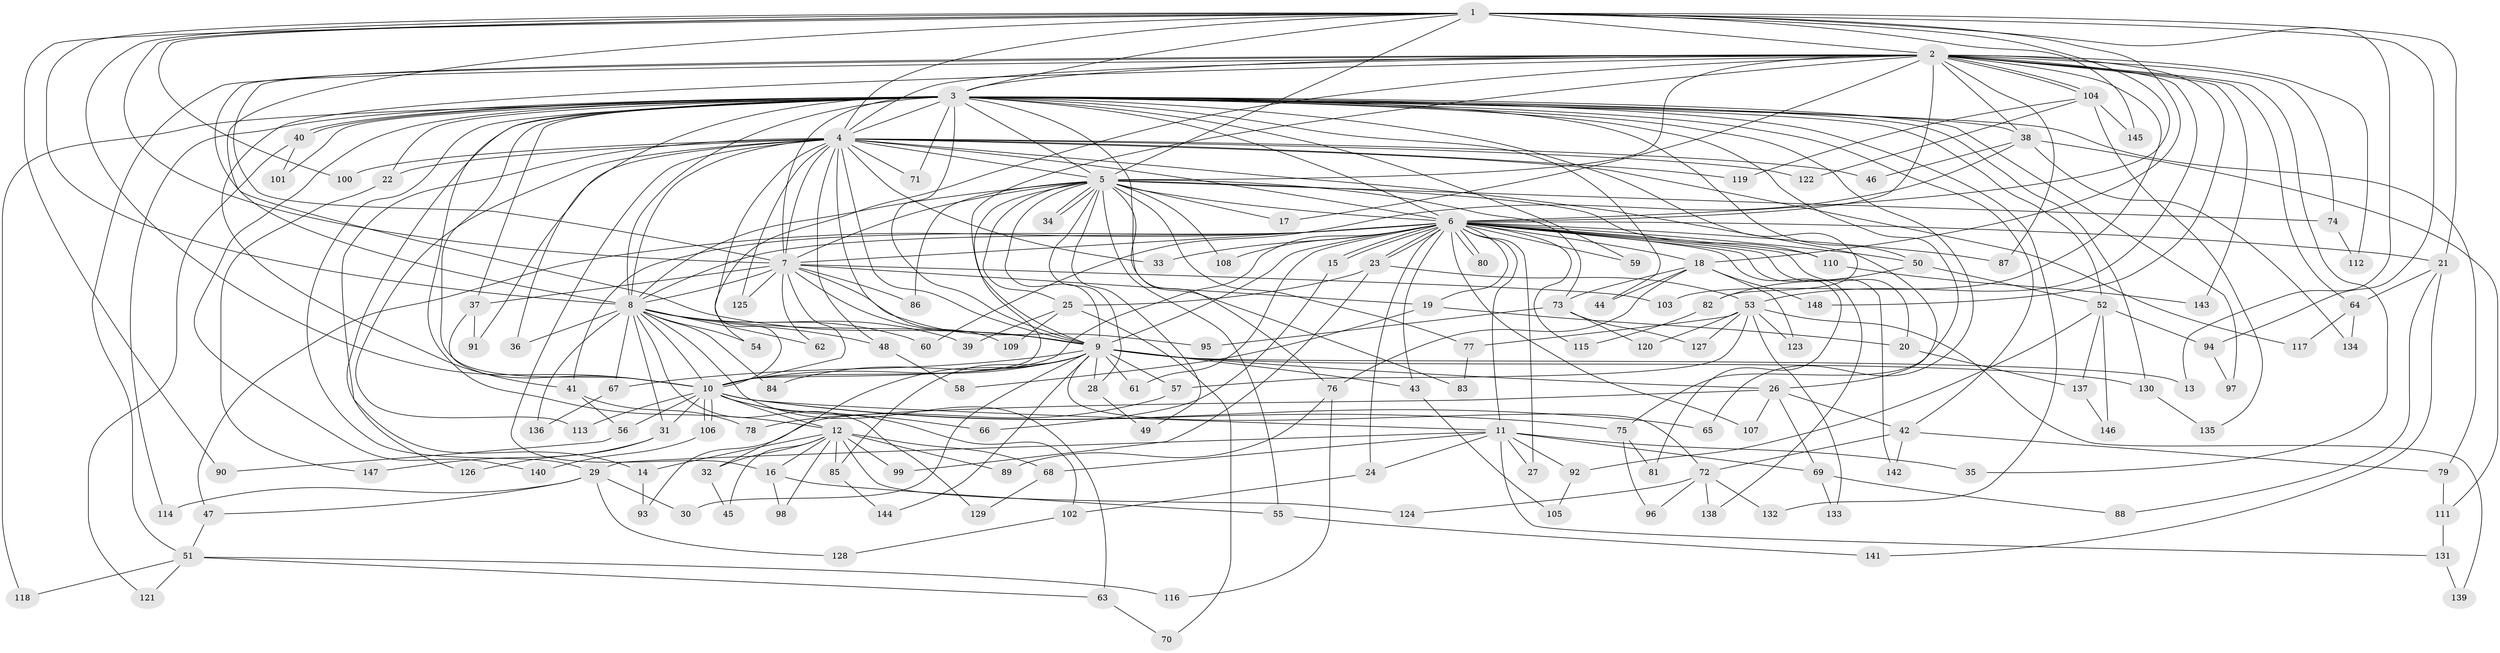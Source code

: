 // coarse degree distribution, {12: 0.01639344262295082, 14: 0.01639344262295082, 48: 0.01639344262295082, 9: 0.03278688524590164, 13: 0.01639344262295082, 10: 0.01639344262295082, 6: 0.03278688524590164, 2: 0.3770491803278688, 4: 0.06557377049180328, 5: 0.11475409836065574, 3: 0.16393442622950818, 1: 0.09836065573770492, 7: 0.03278688524590164}
// Generated by graph-tools (version 1.1) at 2025/50/03/04/25 22:50:03]
// undirected, 148 vertices, 321 edges
graph export_dot {
  node [color=gray90,style=filled];
  1;
  2;
  3;
  4;
  5;
  6;
  7;
  8;
  9;
  10;
  11;
  12;
  13;
  14;
  15;
  16;
  17;
  18;
  19;
  20;
  21;
  22;
  23;
  24;
  25;
  26;
  27;
  28;
  29;
  30;
  31;
  32;
  33;
  34;
  35;
  36;
  37;
  38;
  39;
  40;
  41;
  42;
  43;
  44;
  45;
  46;
  47;
  48;
  49;
  50;
  51;
  52;
  53;
  54;
  55;
  56;
  57;
  58;
  59;
  60;
  61;
  62;
  63;
  64;
  65;
  66;
  67;
  68;
  69;
  70;
  71;
  72;
  73;
  74;
  75;
  76;
  77;
  78;
  79;
  80;
  81;
  82;
  83;
  84;
  85;
  86;
  87;
  88;
  89;
  90;
  91;
  92;
  93;
  94;
  95;
  96;
  97;
  98;
  99;
  100;
  101;
  102;
  103;
  104;
  105;
  106;
  107;
  108;
  109;
  110;
  111;
  112;
  113;
  114;
  115;
  116;
  117;
  118;
  119;
  120;
  121;
  122;
  123;
  124;
  125;
  126;
  127;
  128;
  129;
  130;
  131;
  132;
  133;
  134;
  135;
  136;
  137;
  138;
  139;
  140;
  141;
  142;
  143;
  144;
  145;
  146;
  147;
  148;
  1 -- 2;
  1 -- 3;
  1 -- 4;
  1 -- 5;
  1 -- 6;
  1 -- 7;
  1 -- 8;
  1 -- 9;
  1 -- 10;
  1 -- 13;
  1 -- 18;
  1 -- 21;
  1 -- 90;
  1 -- 94;
  1 -- 100;
  1 -- 145;
  2 -- 3;
  2 -- 4;
  2 -- 5;
  2 -- 6;
  2 -- 7;
  2 -- 8;
  2 -- 9;
  2 -- 10;
  2 -- 17;
  2 -- 35;
  2 -- 38;
  2 -- 51;
  2 -- 53;
  2 -- 54;
  2 -- 64;
  2 -- 74;
  2 -- 87;
  2 -- 103;
  2 -- 104;
  2 -- 104;
  2 -- 112;
  2 -- 143;
  2 -- 148;
  3 -- 4;
  3 -- 5;
  3 -- 6;
  3 -- 7;
  3 -- 8;
  3 -- 9;
  3 -- 10;
  3 -- 12;
  3 -- 22;
  3 -- 29;
  3 -- 36;
  3 -- 37;
  3 -- 38;
  3 -- 40;
  3 -- 40;
  3 -- 42;
  3 -- 44;
  3 -- 50;
  3 -- 52;
  3 -- 59;
  3 -- 65;
  3 -- 71;
  3 -- 75;
  3 -- 76;
  3 -- 79;
  3 -- 82;
  3 -- 97;
  3 -- 101;
  3 -- 114;
  3 -- 118;
  3 -- 126;
  3 -- 130;
  3 -- 132;
  3 -- 140;
  4 -- 5;
  4 -- 6;
  4 -- 7;
  4 -- 8;
  4 -- 9;
  4 -- 10;
  4 -- 14;
  4 -- 16;
  4 -- 22;
  4 -- 26;
  4 -- 33;
  4 -- 46;
  4 -- 48;
  4 -- 71;
  4 -- 91;
  4 -- 100;
  4 -- 109;
  4 -- 113;
  4 -- 117;
  4 -- 119;
  4 -- 122;
  4 -- 125;
  5 -- 6;
  5 -- 7;
  5 -- 8;
  5 -- 9;
  5 -- 10;
  5 -- 17;
  5 -- 25;
  5 -- 28;
  5 -- 34;
  5 -- 34;
  5 -- 49;
  5 -- 55;
  5 -- 73;
  5 -- 74;
  5 -- 77;
  5 -- 83;
  5 -- 86;
  5 -- 108;
  5 -- 110;
  6 -- 7;
  6 -- 8;
  6 -- 9;
  6 -- 10;
  6 -- 11;
  6 -- 15;
  6 -- 15;
  6 -- 18;
  6 -- 19;
  6 -- 20;
  6 -- 21;
  6 -- 23;
  6 -- 23;
  6 -- 24;
  6 -- 27;
  6 -- 33;
  6 -- 41;
  6 -- 43;
  6 -- 47;
  6 -- 50;
  6 -- 59;
  6 -- 61;
  6 -- 80;
  6 -- 80;
  6 -- 81;
  6 -- 87;
  6 -- 107;
  6 -- 108;
  6 -- 110;
  6 -- 115;
  6 -- 138;
  6 -- 142;
  7 -- 8;
  7 -- 9;
  7 -- 10;
  7 -- 19;
  7 -- 37;
  7 -- 62;
  7 -- 86;
  7 -- 95;
  7 -- 103;
  7 -- 125;
  8 -- 9;
  8 -- 10;
  8 -- 31;
  8 -- 36;
  8 -- 39;
  8 -- 48;
  8 -- 54;
  8 -- 60;
  8 -- 62;
  8 -- 63;
  8 -- 67;
  8 -- 84;
  8 -- 129;
  8 -- 136;
  9 -- 10;
  9 -- 13;
  9 -- 26;
  9 -- 28;
  9 -- 30;
  9 -- 32;
  9 -- 43;
  9 -- 57;
  9 -- 61;
  9 -- 67;
  9 -- 72;
  9 -- 84;
  9 -- 85;
  9 -- 130;
  9 -- 144;
  10 -- 11;
  10 -- 12;
  10 -- 31;
  10 -- 56;
  10 -- 65;
  10 -- 66;
  10 -- 75;
  10 -- 102;
  10 -- 106;
  10 -- 106;
  10 -- 113;
  11 -- 24;
  11 -- 27;
  11 -- 29;
  11 -- 35;
  11 -- 68;
  11 -- 69;
  11 -- 92;
  11 -- 131;
  12 -- 14;
  12 -- 16;
  12 -- 32;
  12 -- 45;
  12 -- 68;
  12 -- 85;
  12 -- 89;
  12 -- 98;
  12 -- 99;
  12 -- 124;
  14 -- 93;
  15 -- 66;
  16 -- 55;
  16 -- 98;
  18 -- 44;
  18 -- 73;
  18 -- 76;
  18 -- 123;
  18 -- 148;
  19 -- 20;
  19 -- 58;
  20 -- 137;
  21 -- 64;
  21 -- 88;
  21 -- 141;
  22 -- 147;
  23 -- 25;
  23 -- 53;
  23 -- 99;
  24 -- 102;
  25 -- 39;
  25 -- 70;
  25 -- 109;
  26 -- 42;
  26 -- 69;
  26 -- 93;
  26 -- 107;
  28 -- 49;
  29 -- 30;
  29 -- 47;
  29 -- 114;
  29 -- 128;
  31 -- 126;
  31 -- 147;
  32 -- 45;
  37 -- 41;
  37 -- 91;
  38 -- 46;
  38 -- 60;
  38 -- 111;
  38 -- 134;
  40 -- 101;
  40 -- 121;
  41 -- 56;
  41 -- 78;
  42 -- 72;
  42 -- 79;
  42 -- 142;
  43 -- 105;
  47 -- 51;
  48 -- 58;
  50 -- 52;
  50 -- 82;
  51 -- 63;
  51 -- 116;
  51 -- 118;
  51 -- 121;
  52 -- 92;
  52 -- 94;
  52 -- 137;
  52 -- 146;
  53 -- 57;
  53 -- 77;
  53 -- 120;
  53 -- 123;
  53 -- 127;
  53 -- 133;
  53 -- 139;
  55 -- 141;
  56 -- 90;
  57 -- 78;
  63 -- 70;
  64 -- 117;
  64 -- 134;
  67 -- 136;
  68 -- 129;
  69 -- 88;
  69 -- 133;
  72 -- 96;
  72 -- 124;
  72 -- 132;
  72 -- 138;
  73 -- 95;
  73 -- 120;
  73 -- 127;
  74 -- 112;
  75 -- 81;
  75 -- 96;
  76 -- 89;
  76 -- 116;
  77 -- 83;
  79 -- 111;
  82 -- 115;
  85 -- 144;
  92 -- 105;
  94 -- 97;
  102 -- 128;
  104 -- 119;
  104 -- 122;
  104 -- 135;
  104 -- 145;
  106 -- 140;
  110 -- 143;
  111 -- 131;
  130 -- 135;
  131 -- 139;
  137 -- 146;
}
